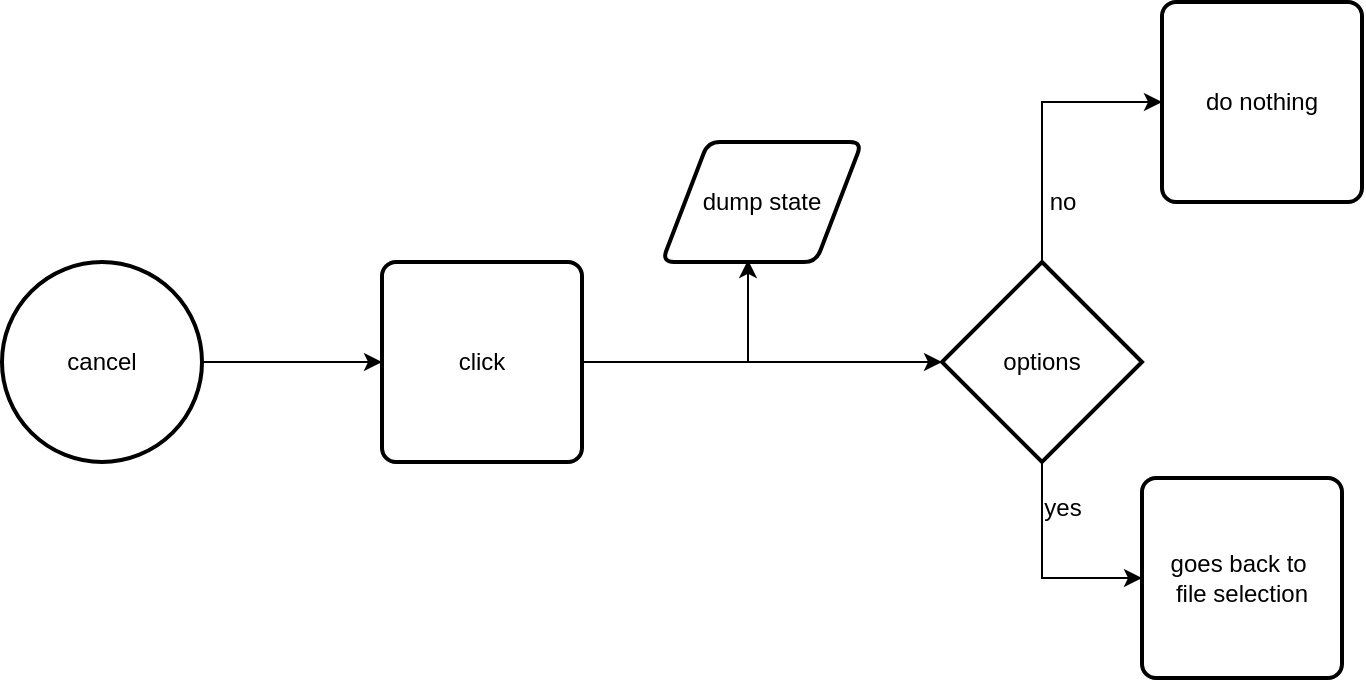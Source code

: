 <mxfile version="23.0.2" type="device">
  <diagram name="Página-1" id="5jym6U6AyGinkKLPc_Tt">
    <mxGraphModel dx="1408" dy="819" grid="1" gridSize="10" guides="1" tooltips="1" connect="1" arrows="1" fold="1" page="1" pageScale="1" pageWidth="827" pageHeight="1169" math="0" shadow="0">
      <root>
        <mxCell id="0" />
        <mxCell id="1" parent="0" />
        <mxCell id="aMDfOSz1MNIkEyvc4FVr-3" style="edgeStyle=orthogonalEdgeStyle;rounded=0;orthogonalLoop=1;jettySize=auto;html=1;exitX=1;exitY=0.5;exitDx=0;exitDy=0;exitPerimeter=0;" edge="1" parent="1" source="aMDfOSz1MNIkEyvc4FVr-1" target="aMDfOSz1MNIkEyvc4FVr-2">
          <mxGeometry relative="1" as="geometry" />
        </mxCell>
        <mxCell id="aMDfOSz1MNIkEyvc4FVr-1" value="cancel" style="strokeWidth=2;html=1;shape=mxgraph.flowchart.start_2;whiteSpace=wrap;" vertex="1" parent="1">
          <mxGeometry x="30" y="300" width="100" height="100" as="geometry" />
        </mxCell>
        <mxCell id="aMDfOSz1MNIkEyvc4FVr-2" value="click" style="rounded=1;whiteSpace=wrap;html=1;absoluteArcSize=1;arcSize=14;strokeWidth=2;" vertex="1" parent="1">
          <mxGeometry x="220" y="300" width="100" height="100" as="geometry" />
        </mxCell>
        <mxCell id="aMDfOSz1MNIkEyvc4FVr-4" value="dump state" style="shape=parallelogram;html=1;strokeWidth=2;perimeter=parallelogramPerimeter;whiteSpace=wrap;rounded=1;arcSize=12;size=0.23;" vertex="1" parent="1">
          <mxGeometry x="360" y="240" width="100" height="60" as="geometry" />
        </mxCell>
        <mxCell id="aMDfOSz1MNIkEyvc4FVr-5" style="edgeStyle=orthogonalEdgeStyle;rounded=0;orthogonalLoop=1;jettySize=auto;html=1;exitX=1;exitY=0.5;exitDx=0;exitDy=0;entryX=0.43;entryY=0.983;entryDx=0;entryDy=0;entryPerimeter=0;" edge="1" parent="1" source="aMDfOSz1MNIkEyvc4FVr-2" target="aMDfOSz1MNIkEyvc4FVr-4">
          <mxGeometry relative="1" as="geometry" />
        </mxCell>
        <mxCell id="aMDfOSz1MNIkEyvc4FVr-13" style="edgeStyle=orthogonalEdgeStyle;rounded=0;orthogonalLoop=1;jettySize=auto;html=1;exitX=0.5;exitY=0;exitDx=0;exitDy=0;exitPerimeter=0;entryX=0;entryY=0.5;entryDx=0;entryDy=0;" edge="1" parent="1" source="aMDfOSz1MNIkEyvc4FVr-6" target="aMDfOSz1MNIkEyvc4FVr-12">
          <mxGeometry relative="1" as="geometry" />
        </mxCell>
        <mxCell id="aMDfOSz1MNIkEyvc4FVr-15" style="edgeStyle=orthogonalEdgeStyle;rounded=0;orthogonalLoop=1;jettySize=auto;html=1;exitX=0.5;exitY=1;exitDx=0;exitDy=0;exitPerimeter=0;entryX=0;entryY=0.5;entryDx=0;entryDy=0;" edge="1" parent="1" source="aMDfOSz1MNIkEyvc4FVr-6" target="aMDfOSz1MNIkEyvc4FVr-14">
          <mxGeometry relative="1" as="geometry" />
        </mxCell>
        <mxCell id="aMDfOSz1MNIkEyvc4FVr-6" value="options" style="strokeWidth=2;html=1;shape=mxgraph.flowchart.decision;whiteSpace=wrap;" vertex="1" parent="1">
          <mxGeometry x="500" y="300" width="100" height="100" as="geometry" />
        </mxCell>
        <mxCell id="aMDfOSz1MNIkEyvc4FVr-7" style="edgeStyle=orthogonalEdgeStyle;rounded=0;orthogonalLoop=1;jettySize=auto;html=1;exitX=1;exitY=0.5;exitDx=0;exitDy=0;entryX=0;entryY=0.5;entryDx=0;entryDy=0;entryPerimeter=0;" edge="1" parent="1" source="aMDfOSz1MNIkEyvc4FVr-2" target="aMDfOSz1MNIkEyvc4FVr-6">
          <mxGeometry relative="1" as="geometry" />
        </mxCell>
        <mxCell id="aMDfOSz1MNIkEyvc4FVr-9" value="no" style="text;html=1;align=center;verticalAlign=middle;resizable=0;points=[];autosize=1;strokeColor=none;fillColor=none;" vertex="1" parent="1">
          <mxGeometry x="540" y="255" width="40" height="30" as="geometry" />
        </mxCell>
        <mxCell id="aMDfOSz1MNIkEyvc4FVr-10" value="yes&lt;br&gt;" style="text;html=1;align=center;verticalAlign=middle;resizable=0;points=[];autosize=1;strokeColor=none;fillColor=none;" vertex="1" parent="1">
          <mxGeometry x="540" y="408" width="40" height="30" as="geometry" />
        </mxCell>
        <mxCell id="aMDfOSz1MNIkEyvc4FVr-12" value="do nothing" style="rounded=1;whiteSpace=wrap;html=1;absoluteArcSize=1;arcSize=14;strokeWidth=2;" vertex="1" parent="1">
          <mxGeometry x="610" y="170" width="100" height="100" as="geometry" />
        </mxCell>
        <mxCell id="aMDfOSz1MNIkEyvc4FVr-14" value="goes back to&amp;nbsp;&lt;br&gt;file selection" style="rounded=1;whiteSpace=wrap;html=1;absoluteArcSize=1;arcSize=14;strokeWidth=2;" vertex="1" parent="1">
          <mxGeometry x="600" y="408" width="100" height="100" as="geometry" />
        </mxCell>
      </root>
    </mxGraphModel>
  </diagram>
</mxfile>
